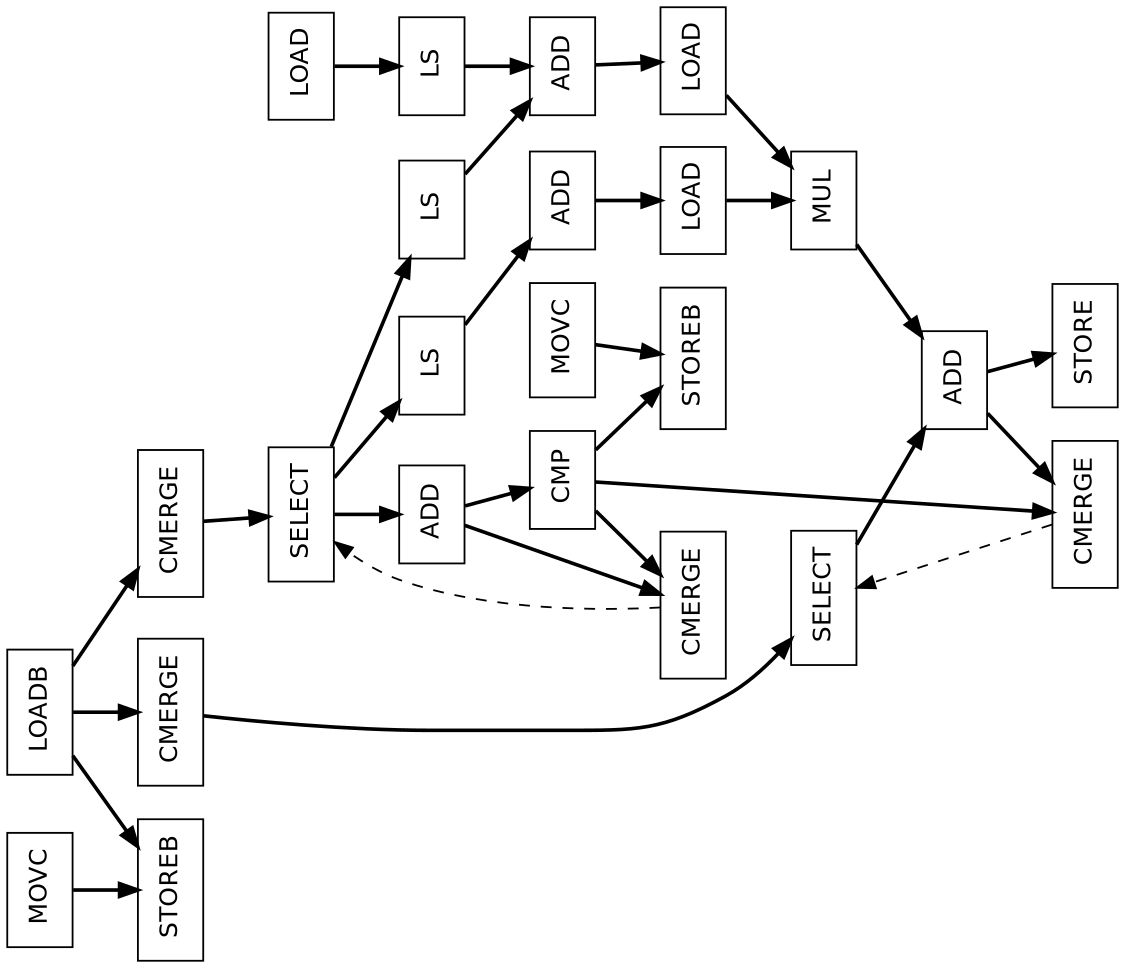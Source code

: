 digraph Region_18 {
	graph [ nslimit = "1000.0",
	orientation = landscape,
		center = true,
	page = "8.5,11",
	compound=true,
	size = "10,7.5" ] ;
"Op_13" [ fontname = "Helvetica" shape = box, label = " LOADB"]
"Op_23" [ fontname = "Helvetica" shape = box, label = " STOREB"]
"Op_24" [ fontname = "Helvetica" shape = box, label = " MOVC"]
"Op_20021" [ fontname = "Helvetica" shape = box, label = " STOREB"]
"Op_20022" [ fontname = "Helvetica" shape = box, label = " MOVC"]
"Op_0" [ fontname = "Helvetica" shape = box, label = " SELECT"]
"Op_1" [ fontname = "Helvetica" shape = box, label = " ADD"]
"Op_2" [ fontname = "Helvetica" shape = box, label = " STORE"]
"Op_3" [ fontname = "Helvetica" shape = box, label = " SELECT"]
"Op_4" [ fontname = "Helvetica" shape = box, label = " ADD"]
"Op_5" [ fontname = "Helvetica" shape = box, label = " CMP"]
"Op_7" [ fontname = "Helvetica" shape = box, label = " ADD"]
"Op_8" [ fontname = "Helvetica" shape = box, label = " LOAD"]
"Op_9" [ fontname = "Helvetica" shape = box, label = " MUL"]
"Op_10" [ fontname = "Helvetica" shape = box, label = " ADD"]
"Op_11" [ fontname = "Helvetica" shape = box, label = " LOAD"]
"Op_12" [ fontname = "Helvetica" shape = box, label = " LOAD"]
"Op_14" [ fontname = "Helvetica" shape = box, label = " CMERGE"]
"Op_15" [ fontname = "Helvetica" shape = box, label = " CMERGE"]
"Op_16" [ fontname = "Helvetica" shape = box, label = " CMERGE"]
"Op_17" [ fontname = "Helvetica" shape = box, label = " CMERGE"]
"Op_18" [ fontname = "Helvetica" shape = box, label = " LS"]
"Op_19" [ fontname = "Helvetica" shape = box, label = " LS"]
"Op_20" [ fontname = "Helvetica" shape = box, label = " LS"]
"Op_0" -> "Op_1" [style = bold, color = black];
"Op_1" -> "Op_2" [style = bold, color = black];
"Op_1" -> "Op_15" [style = bold, color = black];
"Op_3" -> "Op_4" [style = bold, color = black];
"Op_3" -> "Op_18" [style = bold, color = black];
"Op_3" -> "Op_20" [style = bold, color = black];
"Op_4" -> "Op_5" [style = bold, color = black];
"Op_4" -> "Op_17" [style = bold, color = black];
"Op_5" -> "Op_15" [style = bold, color = black];
"Op_5" -> "Op_17" [style = bold, color = black];
"Op_5" -> "Op_20021" [style = bold, color = black];
"Op_7" -> "Op_8" [style = bold, color = black];
"Op_8" -> "Op_9" [style = bold, color = black];
"Op_9" -> "Op_1" [style = bold, color = black];
"Op_10" -> "Op_12" [style = bold, color = black];
"Op_11" -> "Op_19" [style = bold, color = black];
"Op_12" -> "Op_9" [style = bold, color = black];
"Op_13" -> "Op_14" [style = bold, color = black];
"Op_13" -> "Op_16" [style = bold, color = black];
"Op_13" -> "Op_23" [style = bold, color = black];
"Op_14" -> "Op_0" [style = bold, color = black];
"Op_15" -> "Op_0" [style = dashed, color = black];
"Op_16" -> "Op_3" [style = bold, color = black];
"Op_17" -> "Op_3" [style = dashed, color = black];
"Op_20" -> "Op_10" [style = bold, color = black];
"Op_18" -> "Op_7" [style = bold, color = black];
"Op_19" -> "Op_10" [style = bold, color = black];
"Op_20022" -> "Op_20021" [style = bold, color = black];
"Op_24" -> "Op_23" [style = bold, color = black];
}

